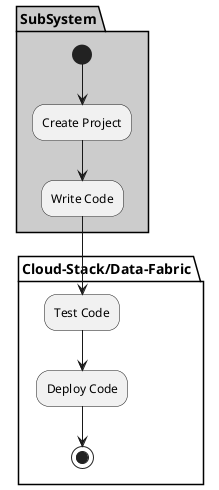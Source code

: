 @startuml

partition "Cloud-Stack/Data-Fabric" {

}

partition SubSystem  #cccccc {
  (*) --> "Create Project"
  --> "Write Code"
}

partition "Cloud-Stack/Data-Fabric" {
  "Write Code" --> "Test Code"
  "Test Code" --> "Deploy Code"
  "Deploy Code" --> (*)
}

@enduml
